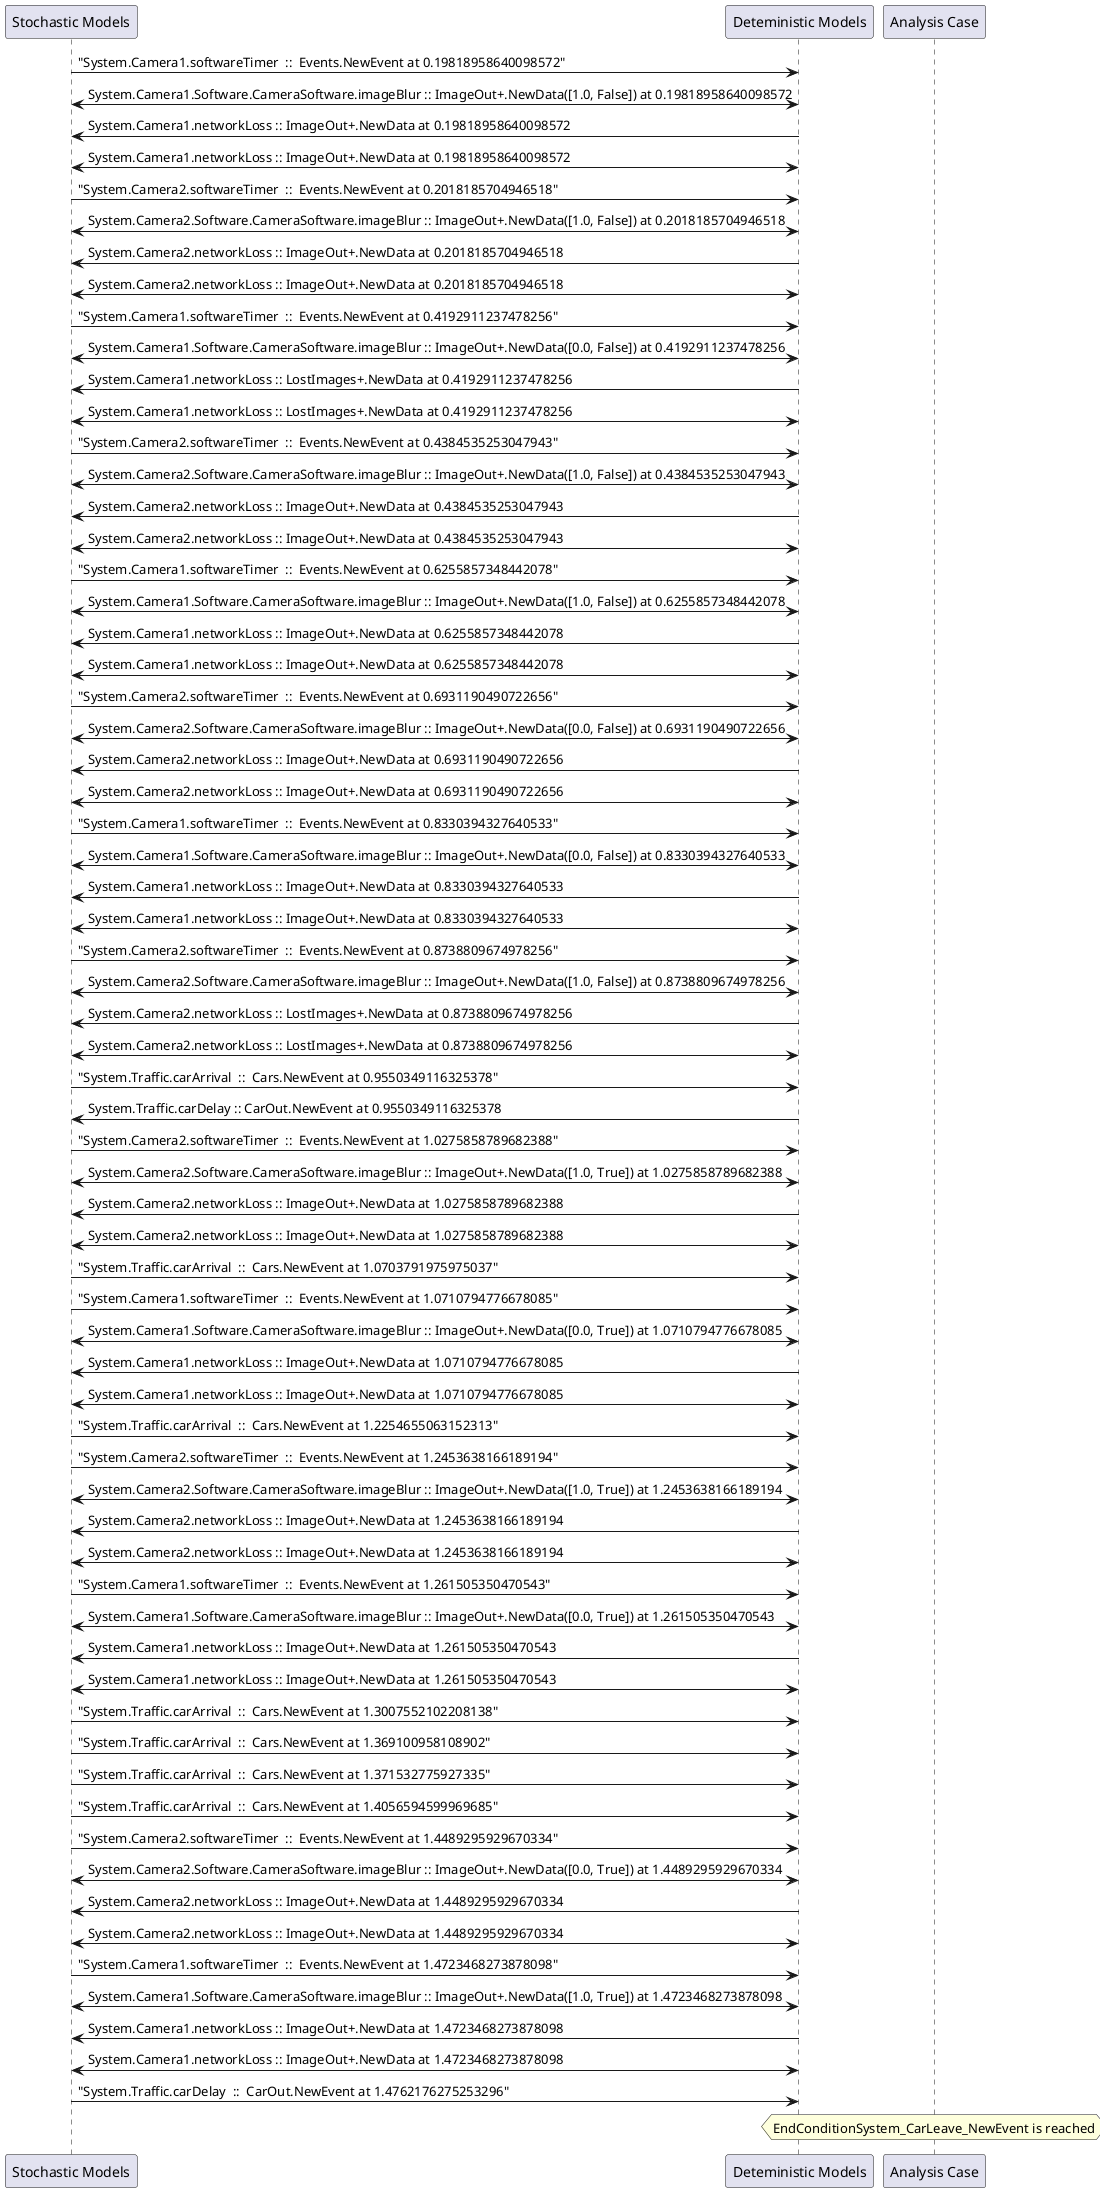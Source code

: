 
	@startuml
	participant "Stochastic Models" as stochmodel
	participant "Deteministic Models" as detmodel
	participant "Analysis Case" as analysis
	{14632_stop} stochmodel -> detmodel : "System.Camera1.softwareTimer  ::  Events.NewEvent at 0.19818958640098572"
detmodel <-> stochmodel : System.Camera1.Software.CameraSoftware.imageBlur :: ImageOut+.NewData([1.0, False]) at 0.19818958640098572
detmodel -> stochmodel : System.Camera1.networkLoss :: ImageOut+.NewData at 0.19818958640098572
detmodel <-> stochmodel : System.Camera1.networkLoss :: ImageOut+.NewData at 0.19818958640098572
{14647_stop} stochmodel -> detmodel : "System.Camera2.softwareTimer  ::  Events.NewEvent at 0.2018185704946518"
detmodel <-> stochmodel : System.Camera2.Software.CameraSoftware.imageBlur :: ImageOut+.NewData([1.0, False]) at 0.2018185704946518
detmodel -> stochmodel : System.Camera2.networkLoss :: ImageOut+.NewData at 0.2018185704946518
detmodel <-> stochmodel : System.Camera2.networkLoss :: ImageOut+.NewData at 0.2018185704946518
{14633_stop} stochmodel -> detmodel : "System.Camera1.softwareTimer  ::  Events.NewEvent at 0.4192911237478256"
detmodel <-> stochmodel : System.Camera1.Software.CameraSoftware.imageBlur :: ImageOut+.NewData([0.0, False]) at 0.4192911237478256
detmodel -> stochmodel : System.Camera1.networkLoss :: LostImages+.NewData at 0.4192911237478256
detmodel <-> stochmodel : System.Camera1.networkLoss :: LostImages+.NewData at 0.4192911237478256
{14648_stop} stochmodel -> detmodel : "System.Camera2.softwareTimer  ::  Events.NewEvent at 0.4384535253047943"
detmodel <-> stochmodel : System.Camera2.Software.CameraSoftware.imageBlur :: ImageOut+.NewData([1.0, False]) at 0.4384535253047943
detmodel -> stochmodel : System.Camera2.networkLoss :: ImageOut+.NewData at 0.4384535253047943
detmodel <-> stochmodel : System.Camera2.networkLoss :: ImageOut+.NewData at 0.4384535253047943
{14634_stop} stochmodel -> detmodel : "System.Camera1.softwareTimer  ::  Events.NewEvent at 0.6255857348442078"
detmodel <-> stochmodel : System.Camera1.Software.CameraSoftware.imageBlur :: ImageOut+.NewData([1.0, False]) at 0.6255857348442078
detmodel -> stochmodel : System.Camera1.networkLoss :: ImageOut+.NewData at 0.6255857348442078
detmodel <-> stochmodel : System.Camera1.networkLoss :: ImageOut+.NewData at 0.6255857348442078
{14649_stop} stochmodel -> detmodel : "System.Camera2.softwareTimer  ::  Events.NewEvent at 0.6931190490722656"
detmodel <-> stochmodel : System.Camera2.Software.CameraSoftware.imageBlur :: ImageOut+.NewData([0.0, False]) at 0.6931190490722656
detmodel -> stochmodel : System.Camera2.networkLoss :: ImageOut+.NewData at 0.6931190490722656
detmodel <-> stochmodel : System.Camera2.networkLoss :: ImageOut+.NewData at 0.6931190490722656
{14635_stop} stochmodel -> detmodel : "System.Camera1.softwareTimer  ::  Events.NewEvent at 0.8330394327640533"
detmodel <-> stochmodel : System.Camera1.Software.CameraSoftware.imageBlur :: ImageOut+.NewData([0.0, False]) at 0.8330394327640533
detmodel -> stochmodel : System.Camera1.networkLoss :: ImageOut+.NewData at 0.8330394327640533
detmodel <-> stochmodel : System.Camera1.networkLoss :: ImageOut+.NewData at 0.8330394327640533
{14650_stop} stochmodel -> detmodel : "System.Camera2.softwareTimer  ::  Events.NewEvent at 0.8738809674978256"
detmodel <-> stochmodel : System.Camera2.Software.CameraSoftware.imageBlur :: ImageOut+.NewData([1.0, False]) at 0.8738809674978256
detmodel -> stochmodel : System.Camera2.networkLoss :: LostImages+.NewData at 0.8738809674978256
detmodel <-> stochmodel : System.Camera2.networkLoss :: LostImages+.NewData at 0.8738809674978256
{14662_stop} stochmodel -> detmodel : "System.Traffic.carArrival  ::  Cars.NewEvent at 0.9550349116325378"
{14674_start} detmodel -> stochmodel : System.Traffic.carDelay :: CarOut.NewEvent at 0.9550349116325378
{14651_stop} stochmodel -> detmodel : "System.Camera2.softwareTimer  ::  Events.NewEvent at 1.0275858789682388"
detmodel <-> stochmodel : System.Camera2.Software.CameraSoftware.imageBlur :: ImageOut+.NewData([1.0, True]) at 1.0275858789682388
detmodel -> stochmodel : System.Camera2.networkLoss :: ImageOut+.NewData at 1.0275858789682388
detmodel <-> stochmodel : System.Camera2.networkLoss :: ImageOut+.NewData at 1.0275858789682388
{14663_stop} stochmodel -> detmodel : "System.Traffic.carArrival  ::  Cars.NewEvent at 1.0703791975975037"
{14636_stop} stochmodel -> detmodel : "System.Camera1.softwareTimer  ::  Events.NewEvent at 1.0710794776678085"
detmodel <-> stochmodel : System.Camera1.Software.CameraSoftware.imageBlur :: ImageOut+.NewData([0.0, True]) at 1.0710794776678085
detmodel -> stochmodel : System.Camera1.networkLoss :: ImageOut+.NewData at 1.0710794776678085
detmodel <-> stochmodel : System.Camera1.networkLoss :: ImageOut+.NewData at 1.0710794776678085
{14664_stop} stochmodel -> detmodel : "System.Traffic.carArrival  ::  Cars.NewEvent at 1.2254655063152313"
{14652_stop} stochmodel -> detmodel : "System.Camera2.softwareTimer  ::  Events.NewEvent at 1.2453638166189194"
detmodel <-> stochmodel : System.Camera2.Software.CameraSoftware.imageBlur :: ImageOut+.NewData([1.0, True]) at 1.2453638166189194
detmodel -> stochmodel : System.Camera2.networkLoss :: ImageOut+.NewData at 1.2453638166189194
detmodel <-> stochmodel : System.Camera2.networkLoss :: ImageOut+.NewData at 1.2453638166189194
{14637_stop} stochmodel -> detmodel : "System.Camera1.softwareTimer  ::  Events.NewEvent at 1.261505350470543"
detmodel <-> stochmodel : System.Camera1.Software.CameraSoftware.imageBlur :: ImageOut+.NewData([0.0, True]) at 1.261505350470543
detmodel -> stochmodel : System.Camera1.networkLoss :: ImageOut+.NewData at 1.261505350470543
detmodel <-> stochmodel : System.Camera1.networkLoss :: ImageOut+.NewData at 1.261505350470543
{14665_stop} stochmodel -> detmodel : "System.Traffic.carArrival  ::  Cars.NewEvent at 1.3007552102208138"
{14666_stop} stochmodel -> detmodel : "System.Traffic.carArrival  ::  Cars.NewEvent at 1.369100958108902"
{14667_stop} stochmodel -> detmodel : "System.Traffic.carArrival  ::  Cars.NewEvent at 1.371532775927335"
{14668_stop} stochmodel -> detmodel : "System.Traffic.carArrival  ::  Cars.NewEvent at 1.4056594599969685"
{14653_stop} stochmodel -> detmodel : "System.Camera2.softwareTimer  ::  Events.NewEvent at 1.4489295929670334"
detmodel <-> stochmodel : System.Camera2.Software.CameraSoftware.imageBlur :: ImageOut+.NewData([0.0, True]) at 1.4489295929670334
detmodel -> stochmodel : System.Camera2.networkLoss :: ImageOut+.NewData at 1.4489295929670334
detmodel <-> stochmodel : System.Camera2.networkLoss :: ImageOut+.NewData at 1.4489295929670334
{14638_stop} stochmodel -> detmodel : "System.Camera1.softwareTimer  ::  Events.NewEvent at 1.4723468273878098"
detmodel <-> stochmodel : System.Camera1.Software.CameraSoftware.imageBlur :: ImageOut+.NewData([1.0, True]) at 1.4723468273878098
detmodel -> stochmodel : System.Camera1.networkLoss :: ImageOut+.NewData at 1.4723468273878098
detmodel <-> stochmodel : System.Camera1.networkLoss :: ImageOut+.NewData at 1.4723468273878098
{14674_stop} stochmodel -> detmodel : "System.Traffic.carDelay  ::  CarOut.NewEvent at 1.4762176275253296"
{14674_start} <-> {14674_stop} : delay
hnote over analysis 
EndConditionSystem_CarLeave_NewEvent is reached
endnote
@enduml